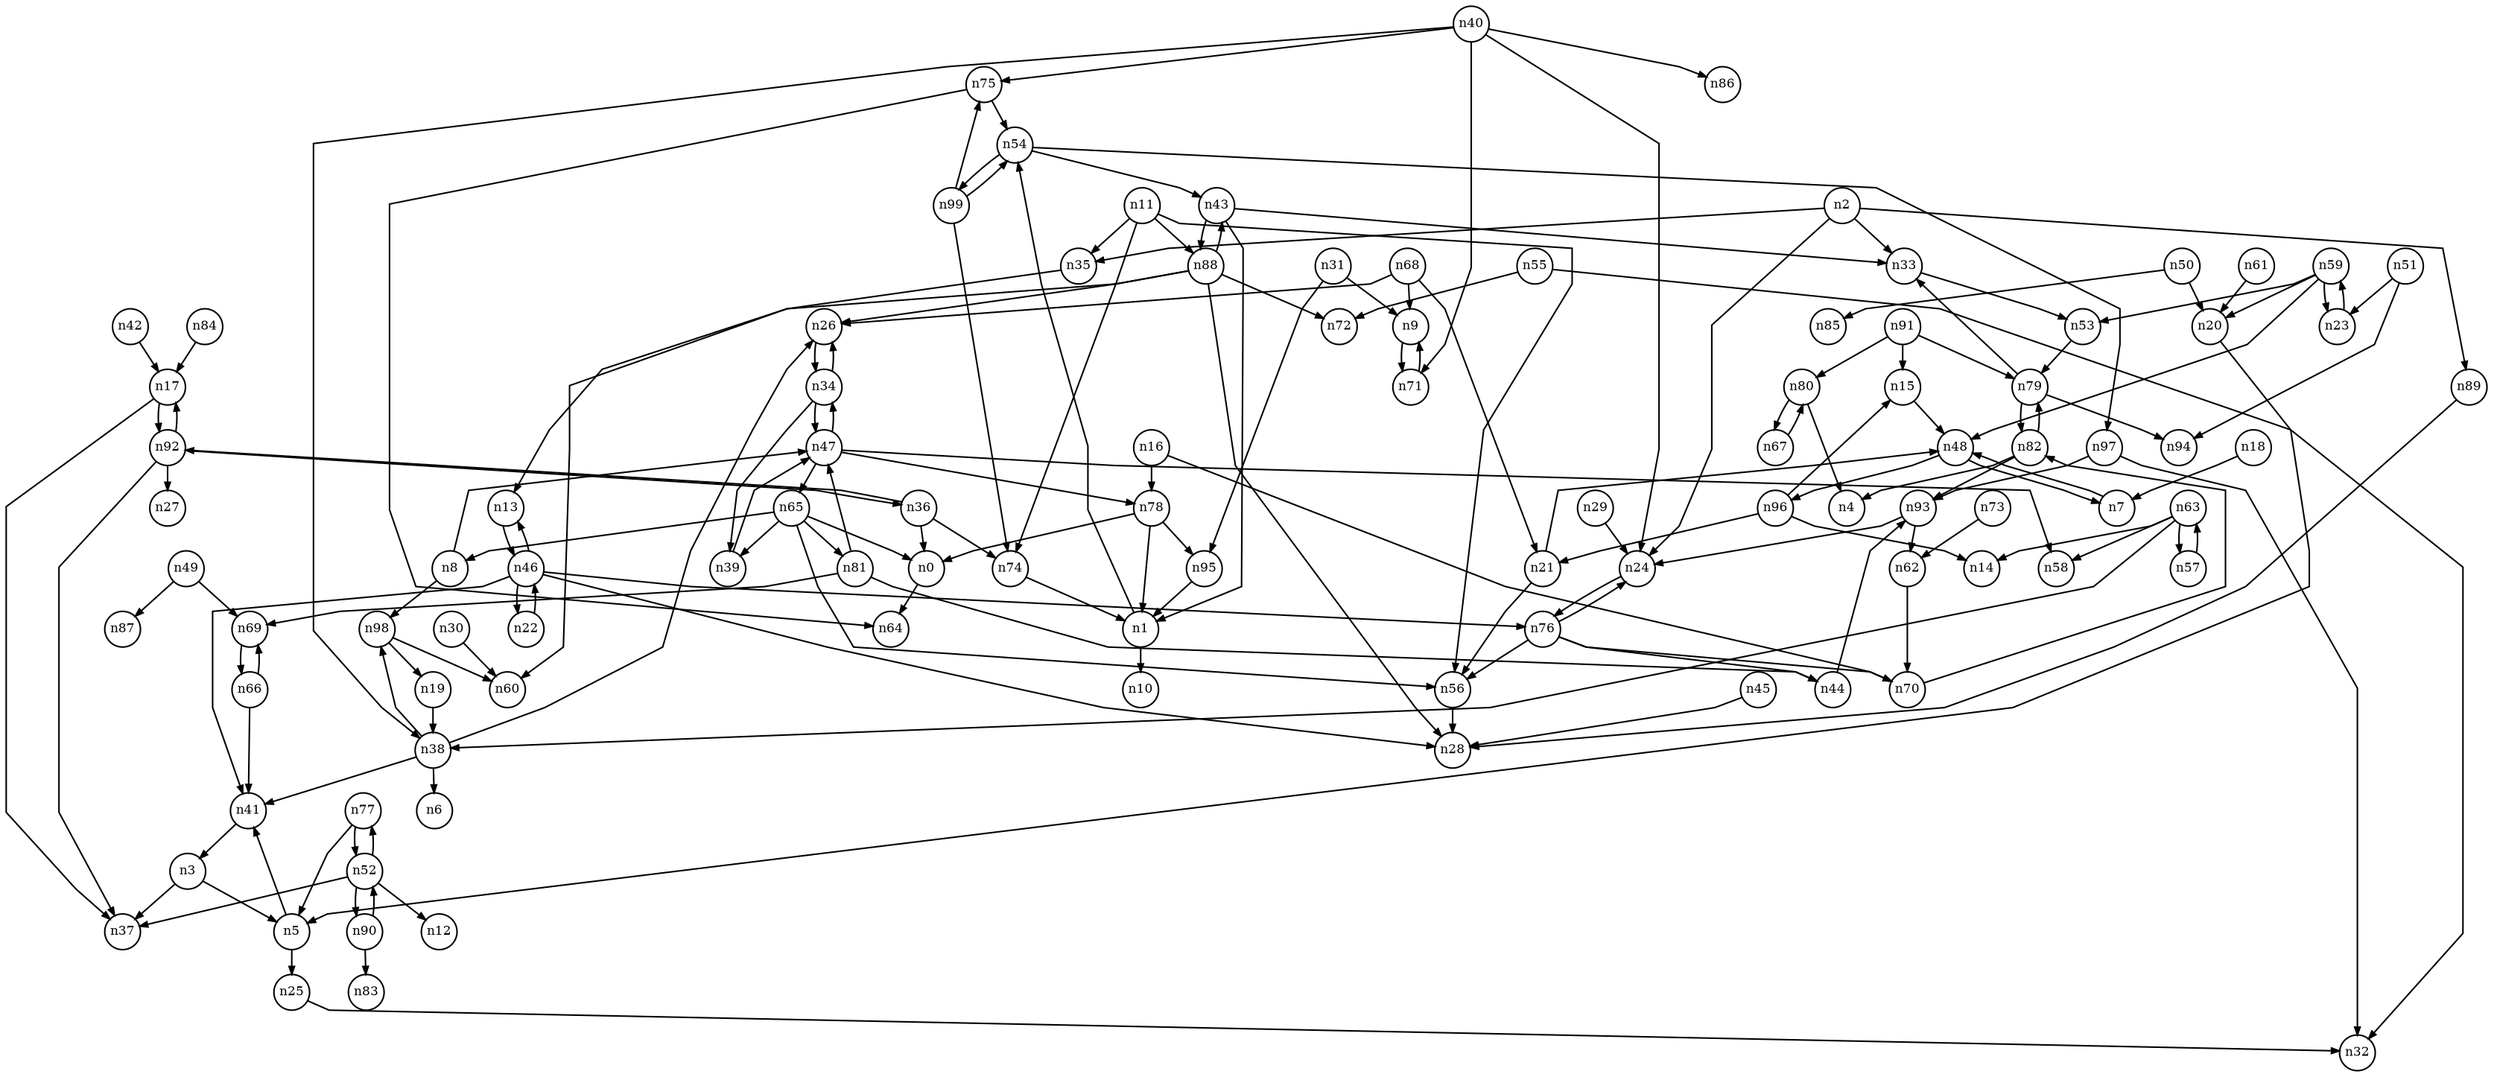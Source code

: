 digraph G{
splines=polyline;
ranksep=0.22;
nodesep=0.22;
nodesize=0.32;
fontsize=8
edge [arrowsize=0.5]
node [fontsize=8 shape=circle width=0.32 fixedsize=shape];

n0 -> n64
n1 -> n10
n1 -> n54
n24 -> n76
n2 -> n24
n2 -> n33
n2 -> n35
n2 -> n89
n33 -> n53
n35 -> n60
n89 -> n28
n5 -> n25
n5 -> n41
n3 -> n5
n3 -> n37
n25 -> n32
n41 -> n3
n98 -> n19
n98 -> n60
n8 -> n98
n8 -> n47
n71 -> n9
n9 -> n71
n11 -> n35
n11 -> n56
n11 -> n74
n11 -> n88
n56 -> n28
n74 -> n1
n88 -> n13
n88 -> n26
n88 -> n28
n88 -> n43
n88 -> n72
n70 -> n82
n16 -> n70
n16 -> n78
n78 -> n0
n78 -> n1
n78 -> n95
n17 -> n37
n17 -> n92
n7 -> n48
n18 -> n7
n20 -> n5
n21 -> n56
n21 -> n48
n76 -> n44
n76 -> n56
n76 -> n70
n76 -> n24
n29 -> n24
n30 -> n60
n31 -> n9
n31 -> n95
n95 -> n1
n53 -> n79
n26 -> n34
n34 -> n26
n34 -> n39
n34 -> n47
n39 -> n47
n36 -> n0
n36 -> n74
n36 -> n92
n92 -> n17
n92 -> n27
n92 -> n37
n92 -> n36
n38 -> n6
n38 -> n26
n38 -> n41
n38 -> n98
n40 -> n24
n40 -> n38
n40 -> n71
n40 -> n75
n40 -> n86
n75 -> n64
n75 -> n54
n42 -> n17
n43 -> n1
n43 -> n33
n43 -> n88
n45 -> n28
n13 -> n46
n46 -> n13
n46 -> n22
n46 -> n28
n46 -> n41
n46 -> n76
n22 -> n46
n47 -> n34
n47 -> n58
n47 -> n65
n47 -> n78
n65 -> n0
n65 -> n8
n65 -> n39
n65 -> n56
n65 -> n81
n48 -> n7
n48 -> n96
n96 -> n14
n96 -> n15
n96 -> n21
n69 -> n66
n49 -> n69
n49 -> n87
n50 -> n20
n50 -> n85
n23 -> n59
n51 -> n23
n51 -> n94
n52 -> n12
n52 -> n37
n52 -> n77
n52 -> n90
n77 -> n5
n77 -> n52
n90 -> n83
n90 -> n52
n54 -> n43
n54 -> n97
n54 -> n99
n97 -> n32
n97 -> n93
n99 -> n74
n99 -> n75
n99 -> n54
n55 -> n32
n55 -> n72
n59 -> n20
n59 -> n23
n59 -> n48
n59 -> n53
n61 -> n20
n62 -> n70
n63 -> n14
n63 -> n38
n63 -> n57
n63 -> n58
n57 -> n63
n81 -> n44
n81 -> n69
n81 -> n47
n66 -> n41
n66 -> n69
n80 -> n4
n80 -> n67
n67 -> n80
n68 -> n9
n68 -> n21
n68 -> n26
n73 -> n62
n44 -> n93
n79 -> n33
n79 -> n82
n79 -> n94
n82 -> n4
n82 -> n93
n82 -> n79
n93 -> n24
n93 -> n62
n84 -> n17
n15 -> n48
n91 -> n15
n91 -> n79
n91 -> n80
n19 -> n38
}
